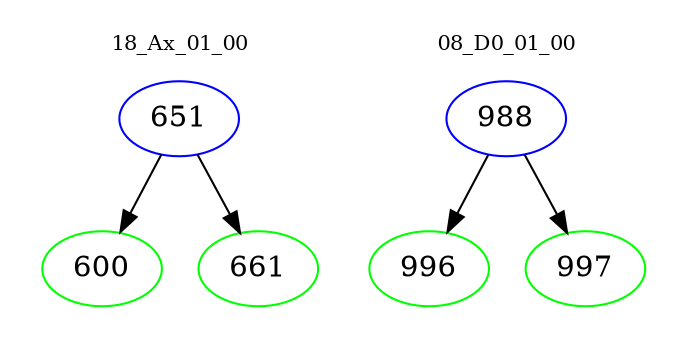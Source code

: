 digraph{
subgraph cluster_0 {
color = white
label = "18_Ax_01_00";
fontsize=10;
T0_651 [label="651", color="blue"]
T0_651 -> T0_600 [color="black"]
T0_600 [label="600", color="green"]
T0_651 -> T0_661 [color="black"]
T0_661 [label="661", color="green"]
}
subgraph cluster_1 {
color = white
label = "08_D0_01_00";
fontsize=10;
T1_988 [label="988", color="blue"]
T1_988 -> T1_996 [color="black"]
T1_996 [label="996", color="green"]
T1_988 -> T1_997 [color="black"]
T1_997 [label="997", color="green"]
}
}
